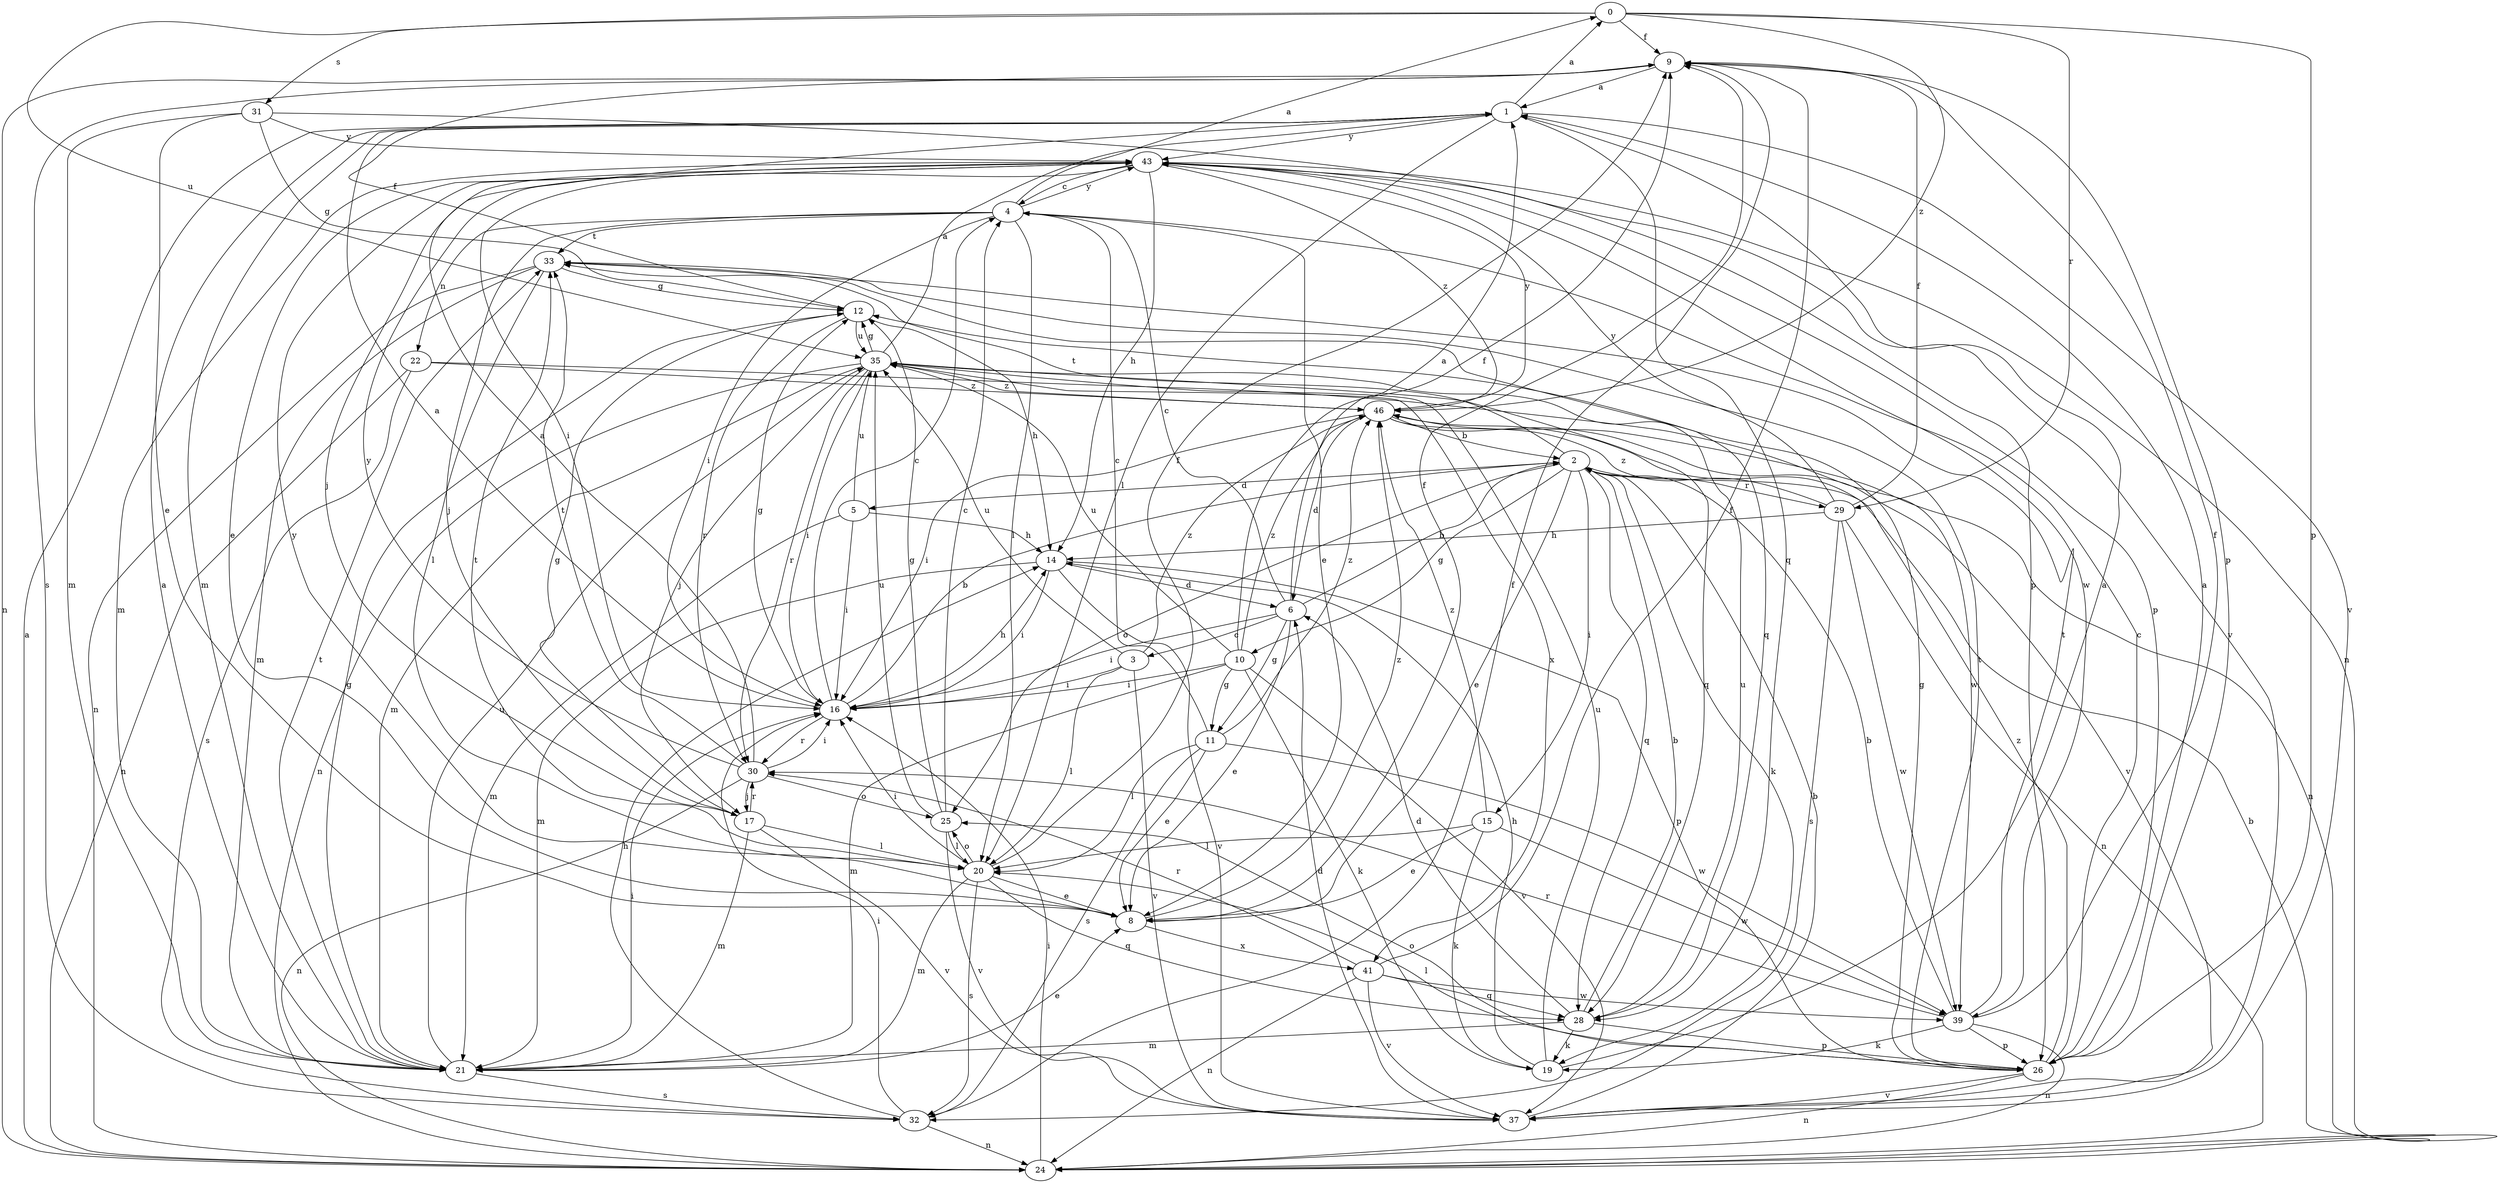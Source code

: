 strict digraph  {
0;
1;
2;
3;
4;
5;
6;
8;
9;
10;
11;
12;
14;
15;
16;
17;
19;
20;
21;
22;
24;
25;
26;
28;
29;
30;
31;
32;
33;
35;
37;
39;
41;
43;
46;
0 -> 9  [label=f];
0 -> 26  [label=p];
0 -> 29  [label=r];
0 -> 31  [label=s];
0 -> 35  [label=u];
0 -> 46  [label=z];
1 -> 0  [label=a];
1 -> 20  [label=l];
1 -> 21  [label=m];
1 -> 28  [label=q];
1 -> 37  [label=v];
1 -> 43  [label=y];
2 -> 5  [label=d];
2 -> 8  [label=e];
2 -> 10  [label=g];
2 -> 15  [label=i];
2 -> 19  [label=k];
2 -> 25  [label=o];
2 -> 28  [label=q];
2 -> 29  [label=r];
2 -> 33  [label=t];
3 -> 16  [label=i];
3 -> 20  [label=l];
3 -> 35  [label=u];
3 -> 37  [label=v];
3 -> 46  [label=z];
4 -> 0  [label=a];
4 -> 8  [label=e];
4 -> 16  [label=i];
4 -> 17  [label=j];
4 -> 20  [label=l];
4 -> 22  [label=n];
4 -> 33  [label=t];
4 -> 43  [label=y];
5 -> 14  [label=h];
5 -> 16  [label=i];
5 -> 21  [label=m];
5 -> 35  [label=u];
6 -> 1  [label=a];
6 -> 2  [label=b];
6 -> 3  [label=c];
6 -> 4  [label=c];
6 -> 8  [label=e];
6 -> 11  [label=g];
6 -> 16  [label=i];
8 -> 9  [label=f];
8 -> 41  [label=x];
8 -> 43  [label=y];
8 -> 46  [label=z];
9 -> 1  [label=a];
9 -> 24  [label=n];
9 -> 26  [label=p];
9 -> 32  [label=s];
10 -> 9  [label=f];
10 -> 11  [label=g];
10 -> 16  [label=i];
10 -> 19  [label=k];
10 -> 21  [label=m];
10 -> 35  [label=u];
10 -> 37  [label=v];
10 -> 46  [label=z];
11 -> 4  [label=c];
11 -> 8  [label=e];
11 -> 20  [label=l];
11 -> 32  [label=s];
11 -> 39  [label=w];
11 -> 46  [label=z];
12 -> 9  [label=f];
12 -> 14  [label=h];
12 -> 30  [label=r];
12 -> 35  [label=u];
14 -> 6  [label=d];
14 -> 16  [label=i];
14 -> 21  [label=m];
14 -> 26  [label=p];
14 -> 37  [label=v];
15 -> 8  [label=e];
15 -> 19  [label=k];
15 -> 20  [label=l];
15 -> 39  [label=w];
15 -> 46  [label=z];
16 -> 1  [label=a];
16 -> 2  [label=b];
16 -> 4  [label=c];
16 -> 12  [label=g];
16 -> 14  [label=h];
16 -> 30  [label=r];
17 -> 12  [label=g];
17 -> 20  [label=l];
17 -> 21  [label=m];
17 -> 30  [label=r];
17 -> 37  [label=v];
19 -> 1  [label=a];
19 -> 14  [label=h];
19 -> 35  [label=u];
20 -> 8  [label=e];
20 -> 9  [label=f];
20 -> 16  [label=i];
20 -> 21  [label=m];
20 -> 25  [label=o];
20 -> 28  [label=q];
20 -> 32  [label=s];
20 -> 33  [label=t];
21 -> 1  [label=a];
21 -> 8  [label=e];
21 -> 12  [label=g];
21 -> 16  [label=i];
21 -> 32  [label=s];
21 -> 33  [label=t];
21 -> 35  [label=u];
22 -> 24  [label=n];
22 -> 32  [label=s];
22 -> 39  [label=w];
22 -> 46  [label=z];
24 -> 1  [label=a];
24 -> 2  [label=b];
24 -> 16  [label=i];
25 -> 4  [label=c];
25 -> 12  [label=g];
25 -> 20  [label=l];
25 -> 35  [label=u];
25 -> 37  [label=v];
26 -> 1  [label=a];
26 -> 4  [label=c];
26 -> 12  [label=g];
26 -> 20  [label=l];
26 -> 24  [label=n];
26 -> 25  [label=o];
26 -> 33  [label=t];
26 -> 37  [label=v];
26 -> 46  [label=z];
28 -> 2  [label=b];
28 -> 6  [label=d];
28 -> 19  [label=k];
28 -> 21  [label=m];
28 -> 26  [label=p];
28 -> 35  [label=u];
29 -> 9  [label=f];
29 -> 14  [label=h];
29 -> 24  [label=n];
29 -> 32  [label=s];
29 -> 39  [label=w];
29 -> 43  [label=y];
29 -> 46  [label=z];
30 -> 1  [label=a];
30 -> 16  [label=i];
30 -> 17  [label=j];
30 -> 24  [label=n];
30 -> 25  [label=o];
30 -> 33  [label=t];
30 -> 43  [label=y];
31 -> 8  [label=e];
31 -> 12  [label=g];
31 -> 21  [label=m];
31 -> 26  [label=p];
31 -> 43  [label=y];
32 -> 9  [label=f];
32 -> 14  [label=h];
32 -> 16  [label=i];
32 -> 24  [label=n];
33 -> 12  [label=g];
33 -> 20  [label=l];
33 -> 21  [label=m];
33 -> 24  [label=n];
33 -> 28  [label=q];
35 -> 1  [label=a];
35 -> 12  [label=g];
35 -> 16  [label=i];
35 -> 17  [label=j];
35 -> 21  [label=m];
35 -> 24  [label=n];
35 -> 28  [label=q];
35 -> 30  [label=r];
35 -> 41  [label=x];
35 -> 46  [label=z];
37 -> 2  [label=b];
37 -> 6  [label=d];
39 -> 2  [label=b];
39 -> 9  [label=f];
39 -> 19  [label=k];
39 -> 24  [label=n];
39 -> 26  [label=p];
39 -> 30  [label=r];
39 -> 33  [label=t];
41 -> 9  [label=f];
41 -> 24  [label=n];
41 -> 28  [label=q];
41 -> 30  [label=r];
41 -> 37  [label=v];
41 -> 39  [label=w];
43 -> 4  [label=c];
43 -> 8  [label=e];
43 -> 14  [label=h];
43 -> 16  [label=i];
43 -> 17  [label=j];
43 -> 21  [label=m];
43 -> 24  [label=n];
43 -> 26  [label=p];
43 -> 37  [label=v];
43 -> 39  [label=w];
43 -> 46  [label=z];
46 -> 2  [label=b];
46 -> 6  [label=d];
46 -> 16  [label=i];
46 -> 24  [label=n];
46 -> 37  [label=v];
46 -> 43  [label=y];
}
